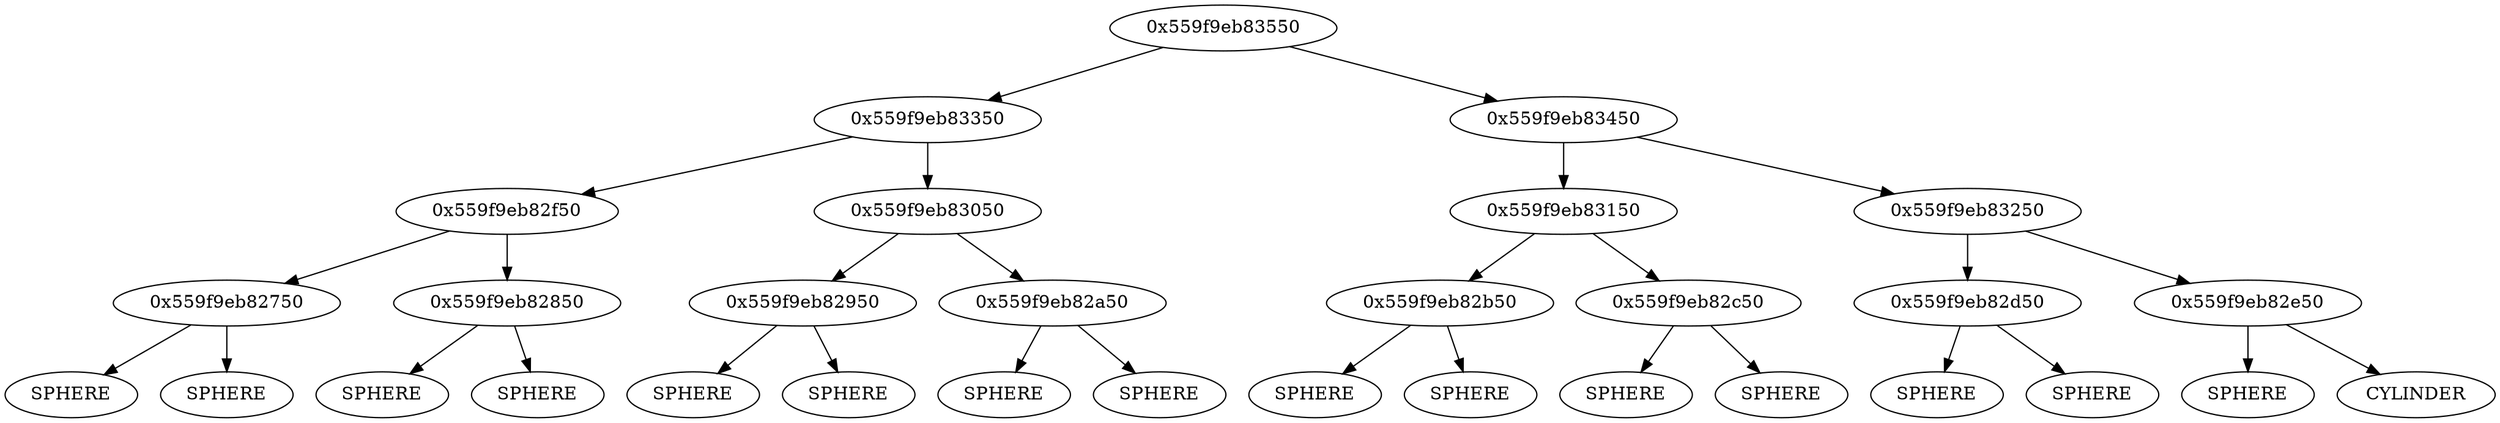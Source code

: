 digraph BVH {
	"0x559f9eb83550" [label="0x559f9eb83550"];
	"0x559f9eb83550" -> "0x559f9eb83350";
	"0x559f9eb83550" -> "0x559f9eb83450";
	"0x559f9eb83350" [label="0x559f9eb83350"];
	"0x559f9eb83350" -> "0x559f9eb82f50";
	"0x559f9eb83350" -> "0x559f9eb83050";
	"0x559f9eb83450" [label="0x559f9eb83450"];
	"0x559f9eb83450" -> "0x559f9eb83150";
	"0x559f9eb83450" -> "0x559f9eb83250";
	"0x559f9eb82f50" [label="0x559f9eb82f50"];
	"0x559f9eb82f50" -> "0x559f9eb82750";
	"0x559f9eb82f50" -> "0x559f9eb82850";
	"0x559f9eb83050" [label="0x559f9eb83050"];
	"0x559f9eb83050" -> "0x559f9eb82950";
	"0x559f9eb83050" -> "0x559f9eb82a50";
	"0x559f9eb83150" [label="0x559f9eb83150"];
	"0x559f9eb83150" -> "0x559f9eb82b50";
	"0x559f9eb83150" -> "0x559f9eb82c50";
	"0x559f9eb83250" [label="0x559f9eb83250"];
	"0x559f9eb83250" -> "0x559f9eb82d50";
	"0x559f9eb83250" -> "0x559f9eb82e50";
	"0x559f9eb82750" [label="0x559f9eb82750"];
	"0x559f9eb82750" -> "0x559f9eb81750";
	"0x559f9eb82750" -> "0x559f9eb81850";
	"0x559f9eb82850" [label="0x559f9eb82850"];
	"0x559f9eb82850" -> "0x559f9eb81950";
	"0x559f9eb82850" -> "0x559f9eb81a50";
	"0x559f9eb82950" [label="0x559f9eb82950"];
	"0x559f9eb82950" -> "0x559f9eb81b50";
	"0x559f9eb82950" -> "0x559f9eb81c50";
	"0x559f9eb82a50" [label="0x559f9eb82a50"];
	"0x559f9eb82a50" -> "0x559f9eb81d50";
	"0x559f9eb82a50" -> "0x559f9eb81e50";
	"0x559f9eb82b50" [label="0x559f9eb82b50"];
	"0x559f9eb82b50" -> "0x559f9eb81f50";
	"0x559f9eb82b50" -> "0x559f9eb82050";
	"0x559f9eb82c50" [label="0x559f9eb82c50"];
	"0x559f9eb82c50" -> "0x559f9eb82150";
	"0x559f9eb82c50" -> "0x559f9eb82250";
	"0x559f9eb82d50" [label="0x559f9eb82d50"];
	"0x559f9eb82d50" -> "0x559f9eb82350";
	"0x559f9eb82d50" -> "0x559f9eb82450";
	"0x559f9eb82e50" [label="0x559f9eb82e50"];
	"0x559f9eb82e50" -> "0x559f9eb82550";
	"0x559f9eb82e50" -> "0x559f9eb82650";
	"0x559f9eb81750" [label="SPHERE"];
	"0x559f9eb81850" [label="SPHERE"];
	"0x559f9eb81950" [label="SPHERE"];
	"0x559f9eb81a50" [label="SPHERE"];
	"0x559f9eb81b50" [label="SPHERE"];
	"0x559f9eb81c50" [label="SPHERE"];
	"0x559f9eb81d50" [label="SPHERE"];
	"0x559f9eb81e50" [label="SPHERE"];
	"0x559f9eb81f50" [label="SPHERE"];
	"0x559f9eb82050" [label="SPHERE"];
	"0x559f9eb82150" [label="SPHERE"];
	"0x559f9eb82250" [label="SPHERE"];
	"0x559f9eb82350" [label="SPHERE"];
	"0x559f9eb82450" [label="SPHERE"];
	"0x559f9eb82550" [label="SPHERE"];
	"0x559f9eb82650" [label="CYLINDER"];
}
